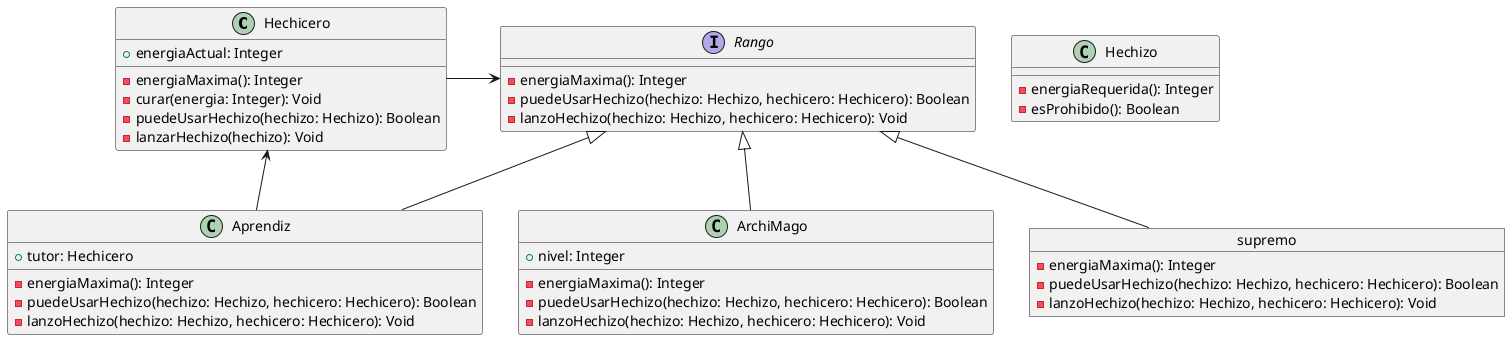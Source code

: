 @startuml

class Hechicero {
 + energiaActual: Integer
 - energiaMaxima(): Integer
 - curar(energia: Integer): Void
 - puedeUsarHechizo(hechizo: Hechizo): Boolean 
 - lanzarHechizo(hechizo): Void
}

interface Rango {
  - energiaMaxima(): Integer
  - puedeUsarHechizo(hechizo: Hechizo, hechicero: Hechicero): Boolean
  - lanzoHechizo(hechizo: Hechizo, hechicero: Hechicero): Void
}

class Aprendiz {
  + tutor: Hechicero
  - energiaMaxima(): Integer
  - puedeUsarHechizo(hechizo: Hechizo, hechicero: Hechicero): Boolean
  - lanzoHechizo(hechizo: Hechizo, hechicero: Hechicero): Void
}

class ArchiMago {
  + nivel: Integer
  - energiaMaxima(): Integer
  - puedeUsarHechizo(hechizo: Hechizo, hechicero: Hechicero): Boolean
  - lanzoHechizo(hechizo: Hechizo, hechicero: Hechicero): Void
}
object supremo {
  - energiaMaxima(): Integer
  - puedeUsarHechizo(hechizo: Hechizo, hechicero: Hechicero): Boolean
  - lanzoHechizo(hechizo: Hechizo, hechicero: Hechicero): Void
}

class Hechizo {
  - energiaRequerida(): Integer
  - esProhibido(): Boolean
}

Hechicero -> Rango
Rango <|-- ArchiMago
Rango <|-- supremo
Rango <|-- Aprendiz

Aprendiz -> Hechicero
@enduml